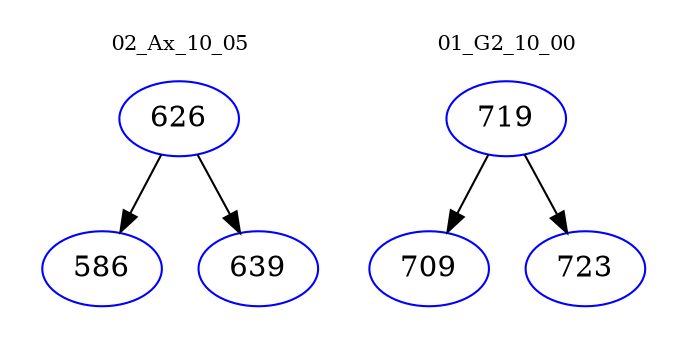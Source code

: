 digraph{
subgraph cluster_0 {
color = white
label = "02_Ax_10_05";
fontsize=10;
T0_626 [label="626", color="blue"]
T0_626 -> T0_586 [color="black"]
T0_586 [label="586", color="blue"]
T0_626 -> T0_639 [color="black"]
T0_639 [label="639", color="blue"]
}
subgraph cluster_1 {
color = white
label = "01_G2_10_00";
fontsize=10;
T1_719 [label="719", color="blue"]
T1_719 -> T1_709 [color="black"]
T1_709 [label="709", color="blue"]
T1_719 -> T1_723 [color="black"]
T1_723 [label="723", color="blue"]
}
}
